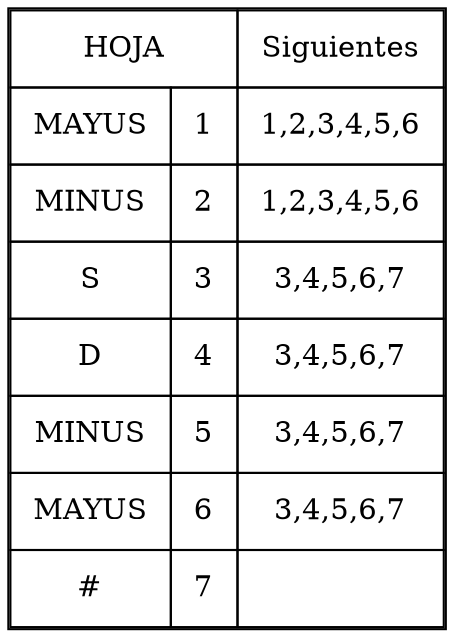 digraph grafica{
rankdir=LR;
forcelabels= true;
node [shape = plain];
nodo30 [label = <<table border = '1' cellboder = '1' cellspacing='0' cellpadding='10'>
<tr>
<td COLSPAN='2'>HOJA</td>
<td>Siguientes</td>
</tr>
<tr>
<td>MAYUS</td>
<td>1</td>
<td>1,2,3,4,5,6</td>
</tr>
<tr>
<td>MINUS</td>
<td>2</td>
<td>1,2,3,4,5,6</td>
</tr>
<tr>
<td>S</td>
<td>3</td>
<td>3,4,5,6,7</td>
</tr>
<tr>
<td>D</td>
<td>4</td>
<td>3,4,5,6,7</td>
</tr>
<tr>
<td>MINUS</td>
<td>5</td>
<td>3,4,5,6,7</td>
</tr>
<tr>
<td>MAYUS</td>
<td>6</td>
<td>3,4,5,6,7</td>
</tr>
<tr>
<td>#</td>
<td>7</td>
<td></td>
</tr>
</table>>];

}